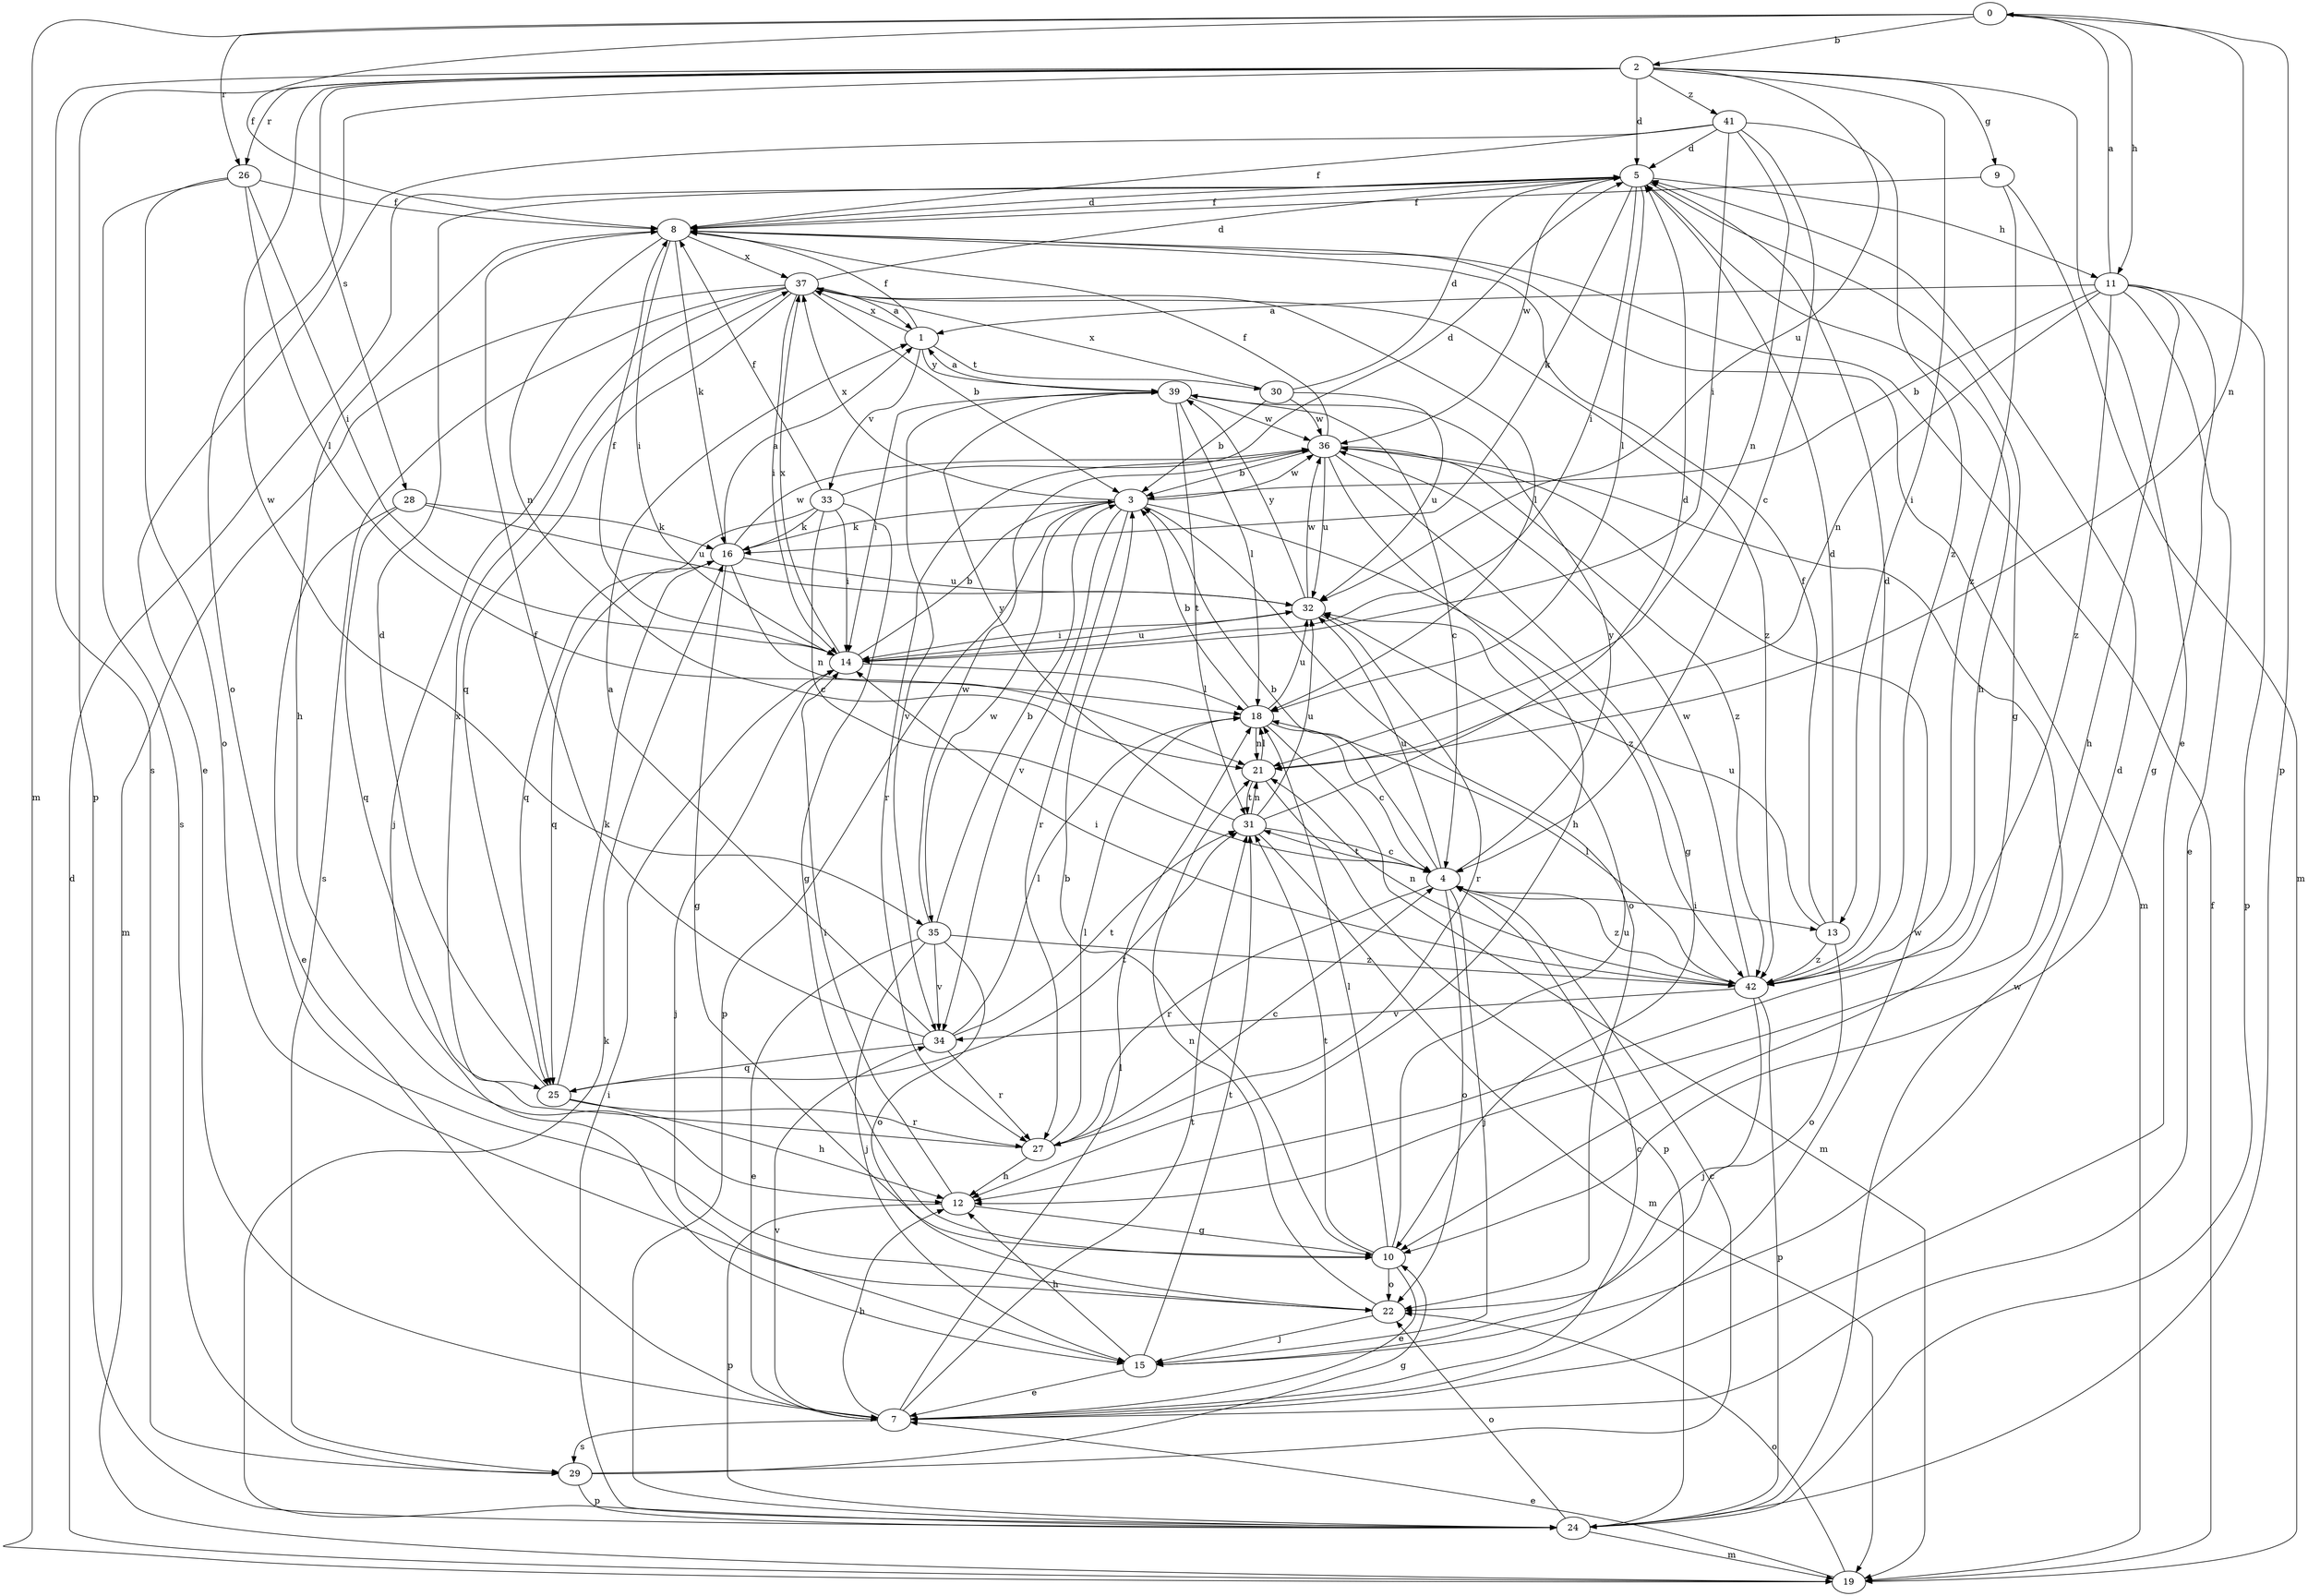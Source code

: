 strict digraph  {
0;
1;
2;
3;
4;
5;
7;
8;
9;
10;
11;
12;
13;
14;
15;
16;
18;
19;
21;
22;
24;
25;
26;
27;
28;
29;
30;
31;
32;
33;
34;
35;
36;
37;
39;
41;
42;
0 -> 2  [label=b];
0 -> 8  [label=f];
0 -> 11  [label=h];
0 -> 19  [label=m];
0 -> 21  [label=n];
0 -> 24  [label=p];
0 -> 26  [label=r];
1 -> 8  [label=f];
1 -> 30  [label=t];
1 -> 33  [label=v];
1 -> 37  [label=x];
1 -> 39  [label=y];
2 -> 5  [label=d];
2 -> 7  [label=e];
2 -> 9  [label=g];
2 -> 13  [label=i];
2 -> 22  [label=o];
2 -> 24  [label=p];
2 -> 26  [label=r];
2 -> 28  [label=s];
2 -> 29  [label=s];
2 -> 32  [label=u];
2 -> 35  [label=w];
2 -> 41  [label=z];
3 -> 16  [label=k];
3 -> 22  [label=o];
3 -> 24  [label=p];
3 -> 27  [label=r];
3 -> 34  [label=v];
3 -> 35  [label=w];
3 -> 36  [label=w];
3 -> 37  [label=x];
3 -> 42  [label=z];
4 -> 3  [label=b];
4 -> 13  [label=i];
4 -> 15  [label=j];
4 -> 22  [label=o];
4 -> 27  [label=r];
4 -> 31  [label=t];
4 -> 32  [label=u];
4 -> 39  [label=y];
4 -> 42  [label=z];
5 -> 8  [label=f];
5 -> 10  [label=g];
5 -> 11  [label=h];
5 -> 12  [label=h];
5 -> 14  [label=i];
5 -> 16  [label=k];
5 -> 18  [label=l];
5 -> 36  [label=w];
7 -> 4  [label=c];
7 -> 12  [label=h];
7 -> 18  [label=l];
7 -> 29  [label=s];
7 -> 31  [label=t];
7 -> 34  [label=v];
7 -> 36  [label=w];
8 -> 5  [label=d];
8 -> 12  [label=h];
8 -> 14  [label=i];
8 -> 16  [label=k];
8 -> 19  [label=m];
8 -> 21  [label=n];
8 -> 37  [label=x];
9 -> 8  [label=f];
9 -> 19  [label=m];
9 -> 42  [label=z];
10 -> 3  [label=b];
10 -> 7  [label=e];
10 -> 18  [label=l];
10 -> 22  [label=o];
10 -> 31  [label=t];
10 -> 32  [label=u];
11 -> 0  [label=a];
11 -> 1  [label=a];
11 -> 3  [label=b];
11 -> 7  [label=e];
11 -> 10  [label=g];
11 -> 12  [label=h];
11 -> 21  [label=n];
11 -> 24  [label=p];
11 -> 42  [label=z];
12 -> 10  [label=g];
12 -> 14  [label=i];
12 -> 24  [label=p];
13 -> 5  [label=d];
13 -> 8  [label=f];
13 -> 22  [label=o];
13 -> 32  [label=u];
13 -> 42  [label=z];
14 -> 3  [label=b];
14 -> 8  [label=f];
14 -> 15  [label=j];
14 -> 18  [label=l];
14 -> 32  [label=u];
14 -> 37  [label=x];
15 -> 5  [label=d];
15 -> 7  [label=e];
15 -> 12  [label=h];
15 -> 31  [label=t];
16 -> 1  [label=a];
16 -> 10  [label=g];
16 -> 21  [label=n];
16 -> 25  [label=q];
16 -> 32  [label=u];
16 -> 36  [label=w];
18 -> 3  [label=b];
18 -> 4  [label=c];
18 -> 19  [label=m];
18 -> 21  [label=n];
18 -> 32  [label=u];
19 -> 5  [label=d];
19 -> 7  [label=e];
19 -> 8  [label=f];
19 -> 22  [label=o];
21 -> 18  [label=l];
21 -> 24  [label=p];
21 -> 31  [label=t];
22 -> 15  [label=j];
22 -> 21  [label=n];
24 -> 14  [label=i];
24 -> 16  [label=k];
24 -> 19  [label=m];
24 -> 22  [label=o];
24 -> 36  [label=w];
25 -> 5  [label=d];
25 -> 12  [label=h];
25 -> 16  [label=k];
25 -> 27  [label=r];
25 -> 31  [label=t];
26 -> 8  [label=f];
26 -> 14  [label=i];
26 -> 18  [label=l];
26 -> 22  [label=o];
26 -> 29  [label=s];
27 -> 4  [label=c];
27 -> 12  [label=h];
27 -> 18  [label=l];
27 -> 37  [label=x];
28 -> 7  [label=e];
28 -> 16  [label=k];
28 -> 25  [label=q];
28 -> 32  [label=u];
29 -> 4  [label=c];
29 -> 10  [label=g];
29 -> 24  [label=p];
30 -> 3  [label=b];
30 -> 5  [label=d];
30 -> 32  [label=u];
30 -> 36  [label=w];
30 -> 37  [label=x];
31 -> 4  [label=c];
31 -> 5  [label=d];
31 -> 19  [label=m];
31 -> 21  [label=n];
31 -> 32  [label=u];
31 -> 39  [label=y];
32 -> 14  [label=i];
32 -> 27  [label=r];
32 -> 36  [label=w];
32 -> 39  [label=y];
33 -> 4  [label=c];
33 -> 5  [label=d];
33 -> 8  [label=f];
33 -> 10  [label=g];
33 -> 14  [label=i];
33 -> 16  [label=k];
33 -> 25  [label=q];
34 -> 1  [label=a];
34 -> 8  [label=f];
34 -> 18  [label=l];
34 -> 25  [label=q];
34 -> 27  [label=r];
34 -> 31  [label=t];
35 -> 3  [label=b];
35 -> 7  [label=e];
35 -> 15  [label=j];
35 -> 22  [label=o];
35 -> 34  [label=v];
35 -> 36  [label=w];
35 -> 42  [label=z];
36 -> 3  [label=b];
36 -> 8  [label=f];
36 -> 10  [label=g];
36 -> 12  [label=h];
36 -> 27  [label=r];
36 -> 32  [label=u];
36 -> 42  [label=z];
37 -> 1  [label=a];
37 -> 3  [label=b];
37 -> 5  [label=d];
37 -> 14  [label=i];
37 -> 15  [label=j];
37 -> 18  [label=l];
37 -> 19  [label=m];
37 -> 25  [label=q];
37 -> 29  [label=s];
37 -> 42  [label=z];
39 -> 1  [label=a];
39 -> 4  [label=c];
39 -> 14  [label=i];
39 -> 18  [label=l];
39 -> 31  [label=t];
39 -> 34  [label=v];
39 -> 36  [label=w];
41 -> 4  [label=c];
41 -> 5  [label=d];
41 -> 7  [label=e];
41 -> 8  [label=f];
41 -> 14  [label=i];
41 -> 21  [label=n];
41 -> 42  [label=z];
42 -> 5  [label=d];
42 -> 14  [label=i];
42 -> 15  [label=j];
42 -> 18  [label=l];
42 -> 21  [label=n];
42 -> 24  [label=p];
42 -> 34  [label=v];
42 -> 36  [label=w];
}
